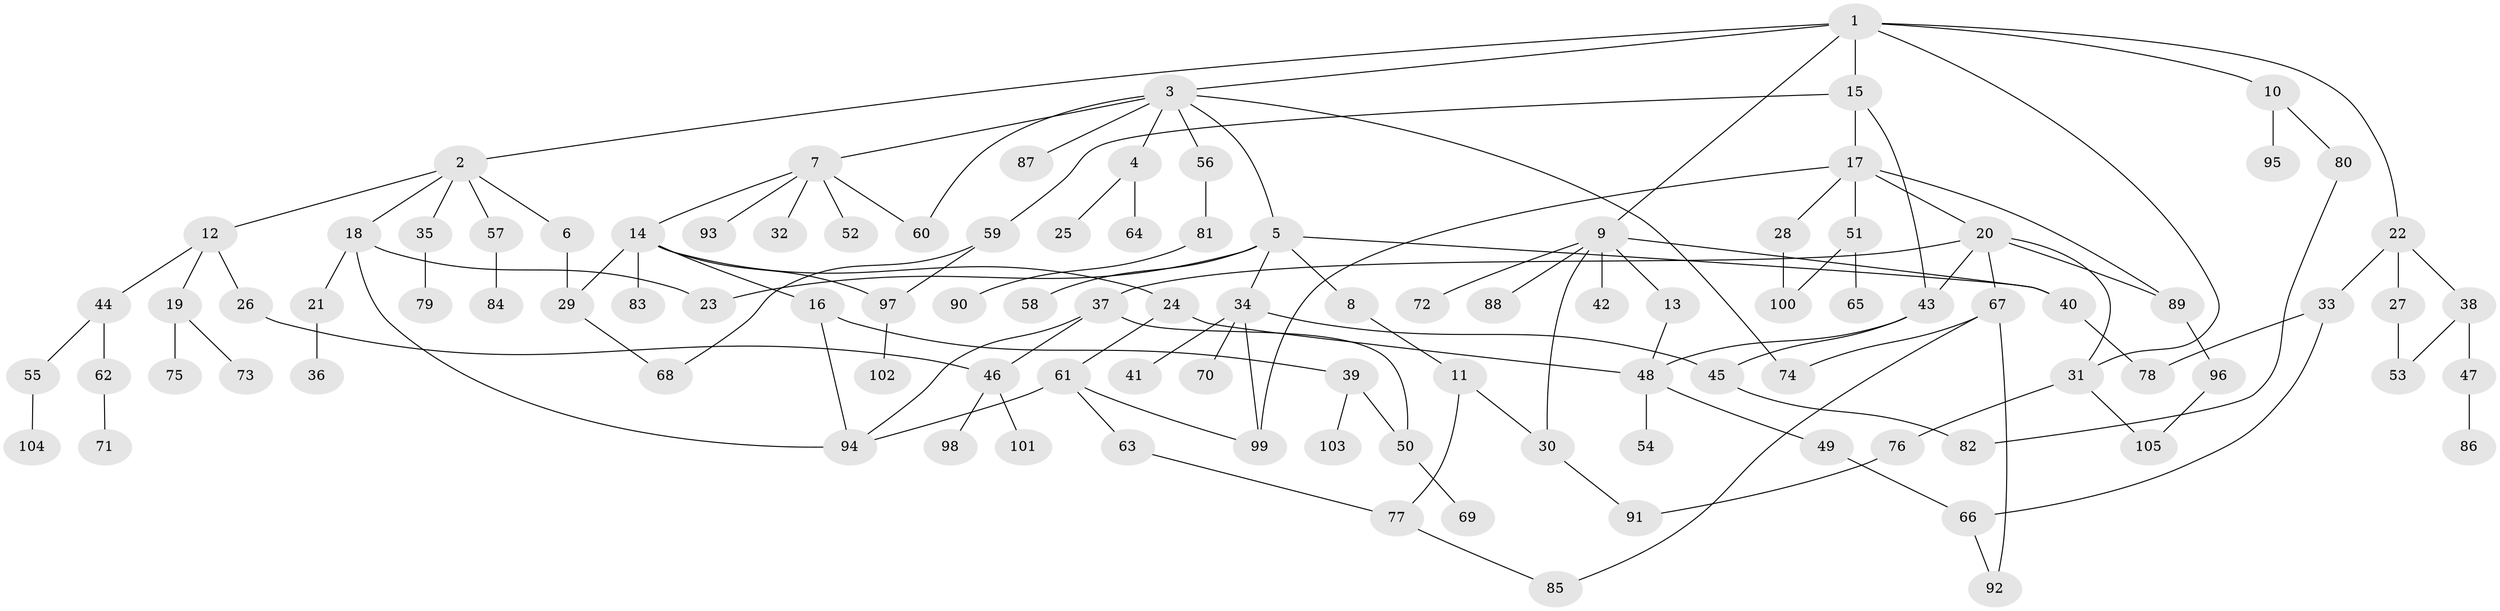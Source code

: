 // coarse degree distribution, {1: 0.6451612903225806, 2: 0.12903225806451613, 4: 0.0967741935483871, 5: 0.03225806451612903, 6: 0.03225806451612903, 16: 0.03225806451612903, 9: 0.03225806451612903}
// Generated by graph-tools (version 1.1) at 2025/45/03/04/25 21:45:13]
// undirected, 105 vertices, 135 edges
graph export_dot {
graph [start="1"]
  node [color=gray90,style=filled];
  1;
  2;
  3;
  4;
  5;
  6;
  7;
  8;
  9;
  10;
  11;
  12;
  13;
  14;
  15;
  16;
  17;
  18;
  19;
  20;
  21;
  22;
  23;
  24;
  25;
  26;
  27;
  28;
  29;
  30;
  31;
  32;
  33;
  34;
  35;
  36;
  37;
  38;
  39;
  40;
  41;
  42;
  43;
  44;
  45;
  46;
  47;
  48;
  49;
  50;
  51;
  52;
  53;
  54;
  55;
  56;
  57;
  58;
  59;
  60;
  61;
  62;
  63;
  64;
  65;
  66;
  67;
  68;
  69;
  70;
  71;
  72;
  73;
  74;
  75;
  76;
  77;
  78;
  79;
  80;
  81;
  82;
  83;
  84;
  85;
  86;
  87;
  88;
  89;
  90;
  91;
  92;
  93;
  94;
  95;
  96;
  97;
  98;
  99;
  100;
  101;
  102;
  103;
  104;
  105;
  1 -- 2;
  1 -- 3;
  1 -- 9;
  1 -- 10;
  1 -- 15;
  1 -- 22;
  1 -- 31;
  2 -- 6;
  2 -- 12;
  2 -- 18;
  2 -- 35;
  2 -- 57;
  3 -- 4;
  3 -- 5;
  3 -- 7;
  3 -- 56;
  3 -- 60;
  3 -- 87;
  3 -- 74;
  4 -- 25;
  4 -- 64;
  5 -- 8;
  5 -- 34;
  5 -- 58;
  5 -- 23;
  5 -- 40;
  6 -- 29;
  7 -- 14;
  7 -- 32;
  7 -- 52;
  7 -- 93;
  7 -- 60;
  8 -- 11;
  9 -- 13;
  9 -- 40;
  9 -- 42;
  9 -- 72;
  9 -- 88;
  9 -- 30;
  10 -- 80;
  10 -- 95;
  11 -- 30;
  11 -- 77;
  12 -- 19;
  12 -- 26;
  12 -- 44;
  13 -- 48;
  14 -- 16;
  14 -- 24;
  14 -- 29;
  14 -- 83;
  14 -- 97;
  15 -- 17;
  15 -- 59;
  15 -- 43;
  16 -- 39;
  16 -- 94;
  17 -- 20;
  17 -- 28;
  17 -- 51;
  17 -- 89;
  17 -- 99;
  18 -- 21;
  18 -- 23;
  18 -- 94;
  19 -- 73;
  19 -- 75;
  20 -- 31;
  20 -- 37;
  20 -- 43;
  20 -- 67;
  20 -- 89;
  21 -- 36;
  22 -- 27;
  22 -- 33;
  22 -- 38;
  24 -- 61;
  24 -- 48;
  26 -- 46;
  27 -- 53;
  28 -- 100;
  29 -- 68;
  30 -- 91;
  31 -- 76;
  31 -- 105;
  33 -- 66;
  33 -- 78;
  34 -- 41;
  34 -- 45;
  34 -- 70;
  34 -- 99;
  35 -- 79;
  37 -- 46;
  37 -- 94;
  37 -- 50;
  38 -- 47;
  38 -- 53;
  39 -- 50;
  39 -- 103;
  40 -- 78;
  43 -- 45;
  43 -- 48;
  44 -- 55;
  44 -- 62;
  45 -- 82;
  46 -- 98;
  46 -- 101;
  47 -- 86;
  48 -- 49;
  48 -- 54;
  49 -- 66;
  50 -- 69;
  51 -- 65;
  51 -- 100;
  55 -- 104;
  56 -- 81;
  57 -- 84;
  59 -- 68;
  59 -- 97;
  61 -- 63;
  61 -- 94;
  61 -- 99;
  62 -- 71;
  63 -- 77;
  66 -- 92;
  67 -- 74;
  67 -- 85;
  67 -- 92;
  76 -- 91;
  77 -- 85;
  80 -- 82;
  81 -- 90;
  89 -- 96;
  96 -- 105;
  97 -- 102;
}
